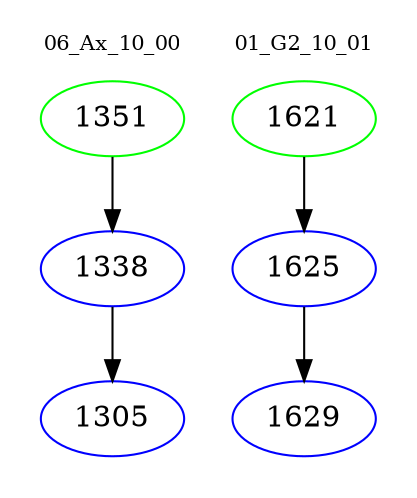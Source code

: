 digraph{
subgraph cluster_0 {
color = white
label = "06_Ax_10_00";
fontsize=10;
T0_1351 [label="1351", color="green"]
T0_1351 -> T0_1338 [color="black"]
T0_1338 [label="1338", color="blue"]
T0_1338 -> T0_1305 [color="black"]
T0_1305 [label="1305", color="blue"]
}
subgraph cluster_1 {
color = white
label = "01_G2_10_01";
fontsize=10;
T1_1621 [label="1621", color="green"]
T1_1621 -> T1_1625 [color="black"]
T1_1625 [label="1625", color="blue"]
T1_1625 -> T1_1629 [color="black"]
T1_1629 [label="1629", color="blue"]
}
}
